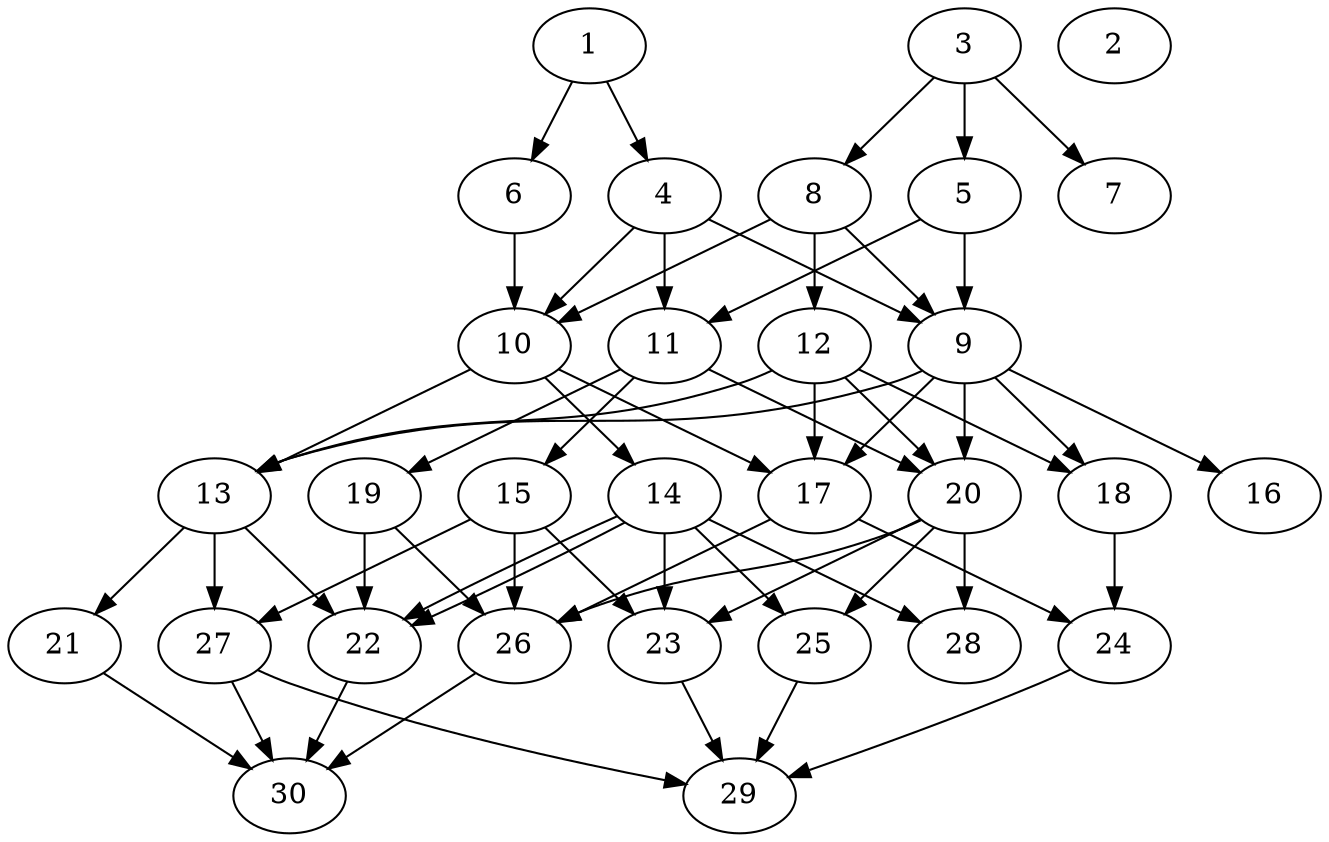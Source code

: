 // DAG automatically generated by daggen at Tue Aug  6 16:27:24 2019
// ./daggen --dot -n 30 --ccr 0.3 --fat 0.6 --regular 0.5 --density 0.6 --mindata 5242880 --maxdata 52428800 
digraph G {
  1 [size="69372587", alpha="0.07", expect_size="20811776"] 
  1 -> 4 [size ="20811776"]
  1 -> 6 [size ="20811776"]
  2 [size="82735787", alpha="0.07", expect_size="24820736"] 
  3 [size="52292267", alpha="0.04", expect_size="15687680"] 
  3 -> 5 [size ="15687680"]
  3 -> 7 [size ="15687680"]
  3 -> 8 [size ="15687680"]
  4 [size="123927893", alpha="0.05", expect_size="37178368"] 
  4 -> 9 [size ="37178368"]
  4 -> 10 [size ="37178368"]
  4 -> 11 [size ="37178368"]
  5 [size="63143253", alpha="0.18", expect_size="18942976"] 
  5 -> 9 [size ="18942976"]
  5 -> 11 [size ="18942976"]
  6 [size="150920533", alpha="0.14", expect_size="45276160"] 
  6 -> 10 [size ="45276160"]
  7 [size="38929067", alpha="0.07", expect_size="11678720"] 
  8 [size="117514240", alpha="0.12", expect_size="35254272"] 
  8 -> 9 [size ="35254272"]
  8 -> 10 [size ="35254272"]
  8 -> 12 [size ="35254272"]
  9 [size="169335467", alpha="0.17", expect_size="50800640"] 
  9 -> 13 [size ="50800640"]
  9 -> 16 [size ="50800640"]
  9 -> 17 [size ="50800640"]
  9 -> 18 [size ="50800640"]
  9 -> 20 [size ="50800640"]
  10 [size="40546987", alpha="0.11", expect_size="12164096"] 
  10 -> 13 [size ="12164096"]
  10 -> 14 [size ="12164096"]
  10 -> 17 [size ="12164096"]
  11 [size="99409920", alpha="0.19", expect_size="29822976"] 
  11 -> 15 [size ="29822976"]
  11 -> 19 [size ="29822976"]
  11 -> 20 [size ="29822976"]
  12 [size="150582613", alpha="0.14", expect_size="45174784"] 
  12 -> 13 [size ="45174784"]
  12 -> 17 [size ="45174784"]
  12 -> 18 [size ="45174784"]
  12 -> 20 [size ="45174784"]
  13 [size="48919893", alpha="0.13", expect_size="14675968"] 
  13 -> 21 [size ="14675968"]
  13 -> 22 [size ="14675968"]
  13 -> 27 [size ="14675968"]
  14 [size="77175467", alpha="0.07", expect_size="23152640"] 
  14 -> 22 [size ="23152640"]
  14 -> 22 [size ="23152640"]
  14 -> 23 [size ="23152640"]
  14 -> 25 [size ="23152640"]
  14 -> 28 [size ="23152640"]
  15 [size="118500693", alpha="0.10", expect_size="35550208"] 
  15 -> 23 [size ="35550208"]
  15 -> 26 [size ="35550208"]
  15 -> 27 [size ="35550208"]
  16 [size="104628907", alpha="0.05", expect_size="31388672"] 
  17 [size="56490667", alpha="0.00", expect_size="16947200"] 
  17 -> 24 [size ="16947200"]
  17 -> 26 [size ="16947200"]
  18 [size="110882133", alpha="0.15", expect_size="33264640"] 
  18 -> 24 [size ="33264640"]
  19 [size="46305280", alpha="0.10", expect_size="13891584"] 
  19 -> 22 [size ="13891584"]
  19 -> 26 [size ="13891584"]
  20 [size="24896853", alpha="0.02", expect_size="7469056"] 
  20 -> 23 [size ="7469056"]
  20 -> 25 [size ="7469056"]
  20 -> 26 [size ="7469056"]
  20 -> 28 [size ="7469056"]
  21 [size="110902613", alpha="0.19", expect_size="33270784"] 
  21 -> 30 [size ="33270784"]
  22 [size="106356053", alpha="0.05", expect_size="31906816"] 
  22 -> 30 [size ="31906816"]
  23 [size="59767467", alpha="0.16", expect_size="17930240"] 
  23 -> 29 [size ="17930240"]
  24 [size="160150187", alpha="0.20", expect_size="48045056"] 
  24 -> 29 [size ="48045056"]
  25 [size="55381333", alpha="0.10", expect_size="16614400"] 
  25 -> 29 [size ="16614400"]
  26 [size="130170880", alpha="0.17", expect_size="39051264"] 
  26 -> 30 [size ="39051264"]
  27 [size="168632320", alpha="0.06", expect_size="50589696"] 
  27 -> 29 [size ="50589696"]
  27 -> 30 [size ="50589696"]
  28 [size="168707413", alpha="0.08", expect_size="50612224"] 
  29 [size="127225173", alpha="0.10", expect_size="38167552"] 
  30 [size="51357013", alpha="0.15", expect_size="15407104"] 
}

